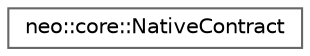 digraph "Graphical Class Hierarchy"
{
 // LATEX_PDF_SIZE
  bgcolor="transparent";
  edge [fontname=Helvetica,fontsize=10,labelfontname=Helvetica,labelfontsize=10];
  node [fontname=Helvetica,fontsize=10,shape=box,height=0.2,width=0.4];
  rankdir="LR";
  Node0 [id="Node000000",label="neo::core::NativeContract",height=0.2,width=0.4,color="grey40", fillcolor="white", style="filled",URL="$structneo_1_1core_1_1_native_contract.html",tooltip="Native contract configuration."];
}
